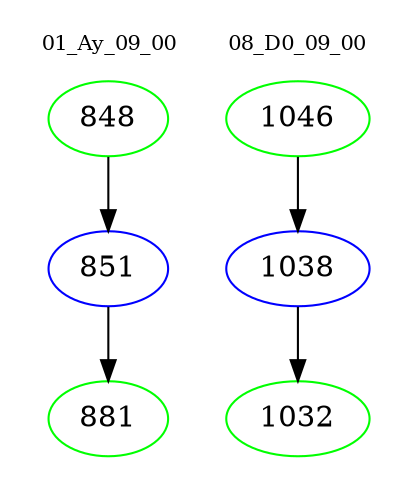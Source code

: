 digraph{
subgraph cluster_0 {
color = white
label = "01_Ay_09_00";
fontsize=10;
T0_848 [label="848", color="green"]
T0_848 -> T0_851 [color="black"]
T0_851 [label="851", color="blue"]
T0_851 -> T0_881 [color="black"]
T0_881 [label="881", color="green"]
}
subgraph cluster_1 {
color = white
label = "08_D0_09_00";
fontsize=10;
T1_1046 [label="1046", color="green"]
T1_1046 -> T1_1038 [color="black"]
T1_1038 [label="1038", color="blue"]
T1_1038 -> T1_1032 [color="black"]
T1_1032 [label="1032", color="green"]
}
}
